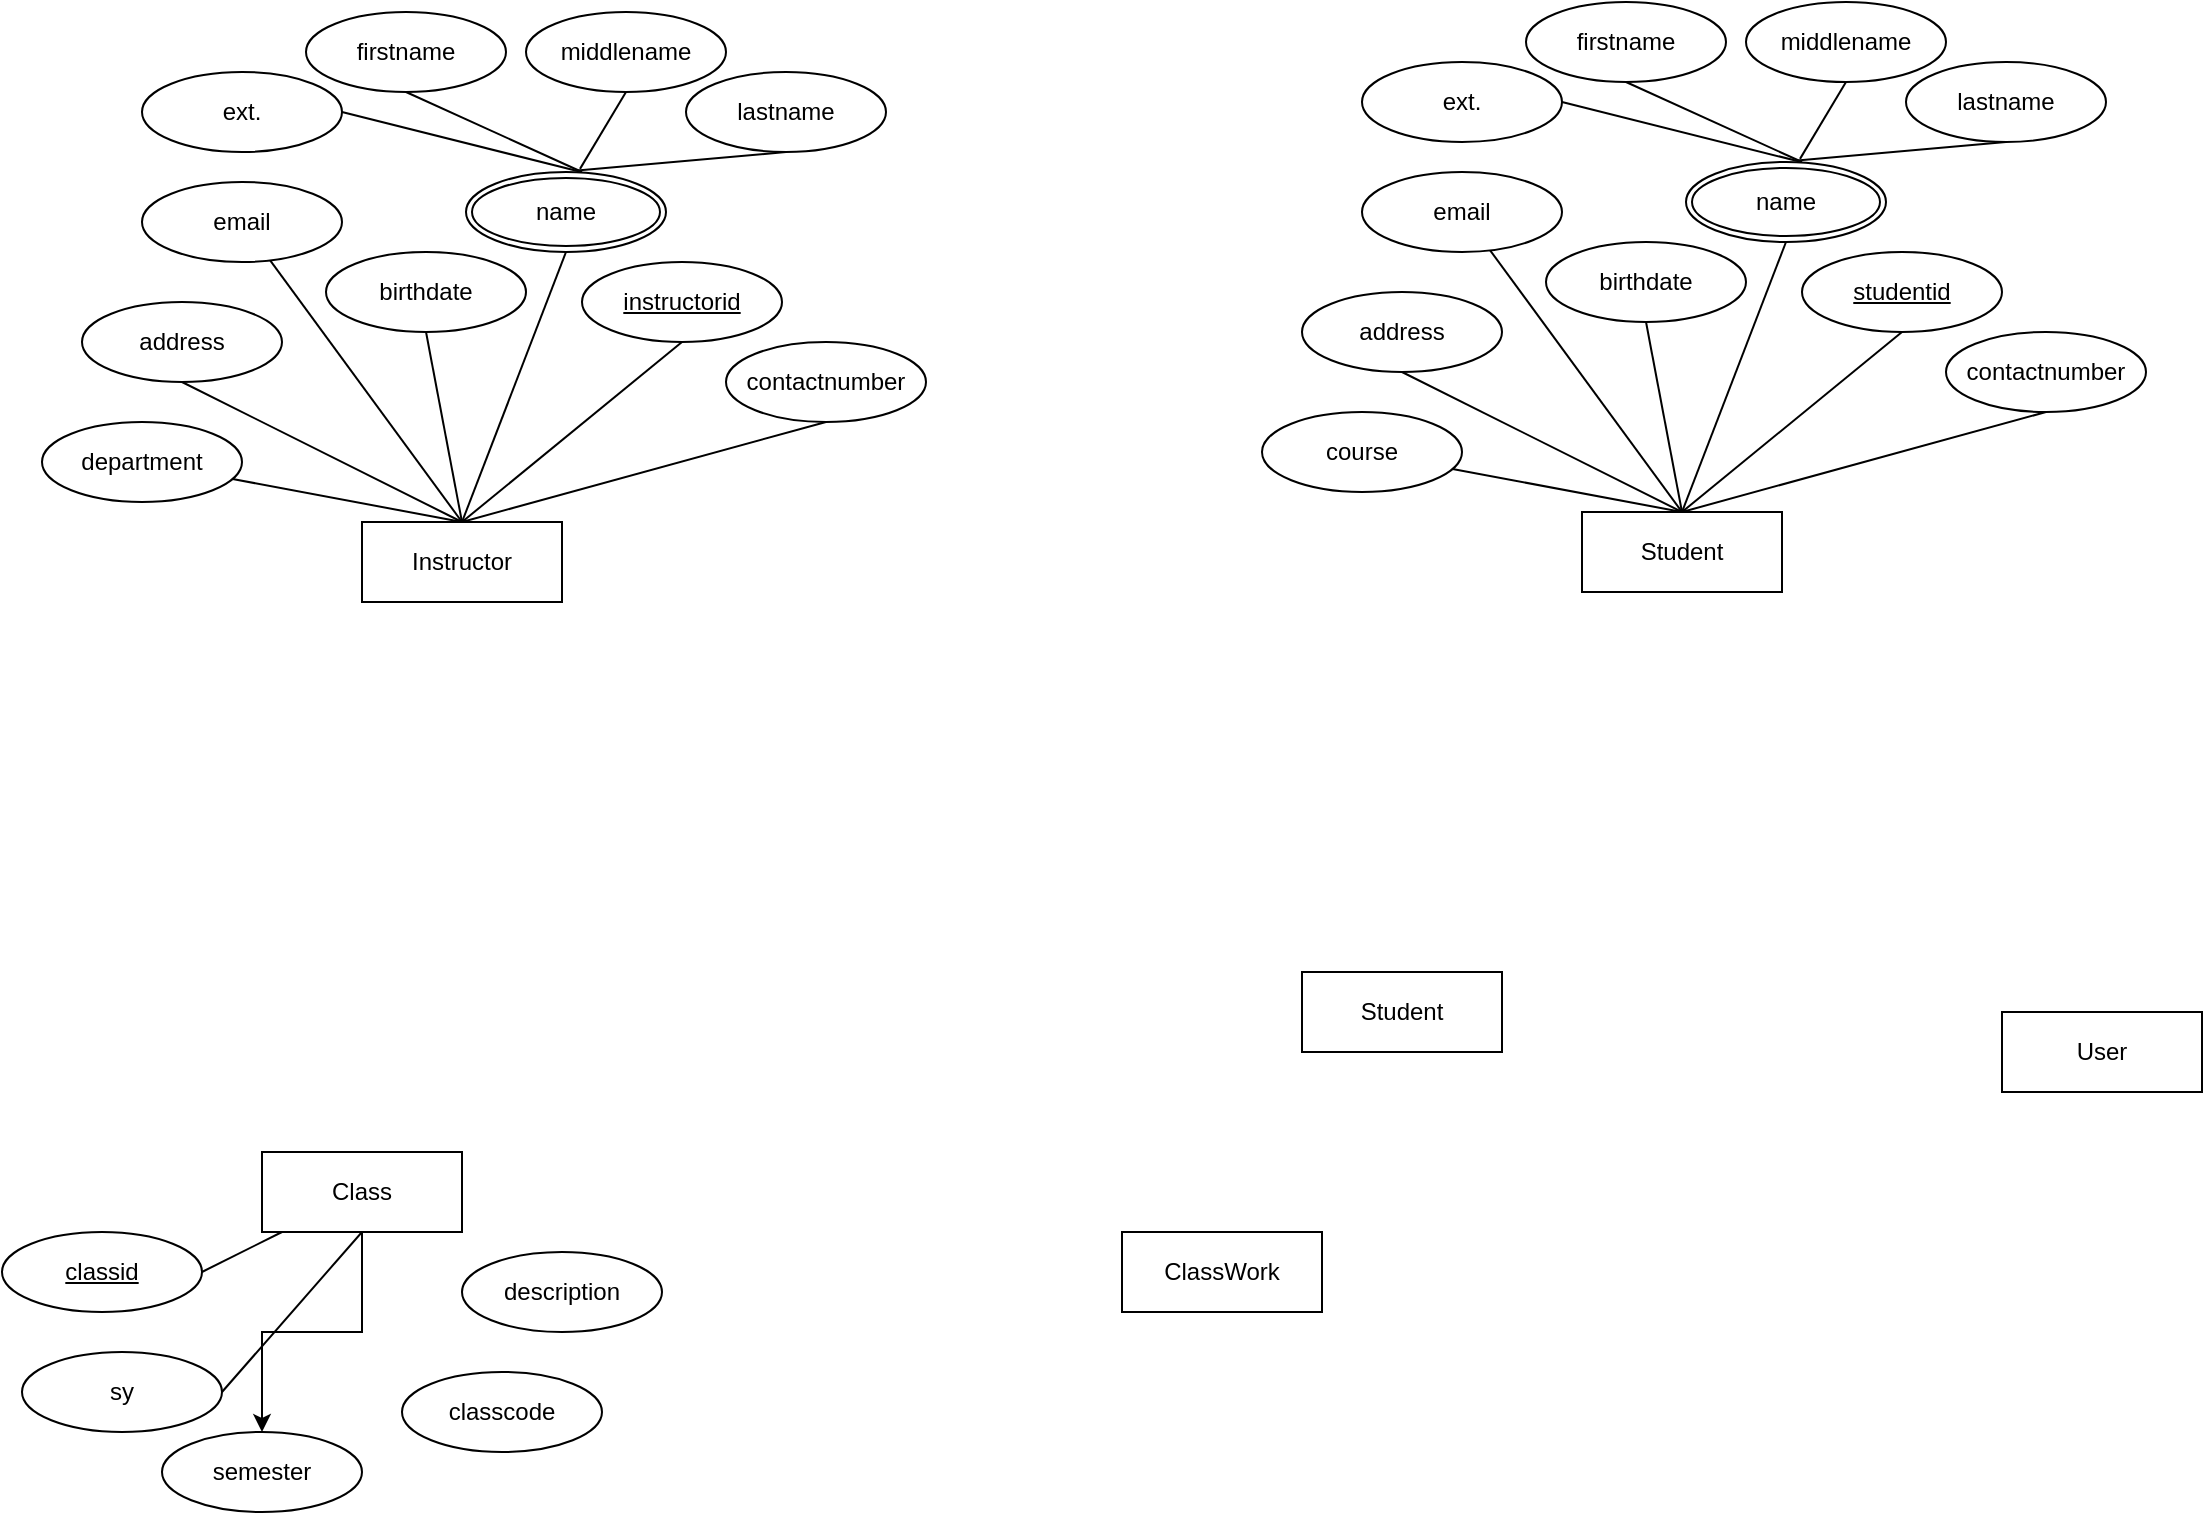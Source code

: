<mxfile version="21.5.0" type="github">
  <diagram name="Page-1" id="wEfG2d8G-uYvDhII6PVS">
    <mxGraphModel dx="3312" dy="2063" grid="1" gridSize="10" guides="1" tooltips="1" connect="1" arrows="1" fold="1" page="1" pageScale="1" pageWidth="850" pageHeight="1100" math="0" shadow="0">
      <root>
        <mxCell id="0" />
        <mxCell id="1" parent="0" />
        <mxCell id="VzqxZdW9rMvLeSnxfI6S-1" value="Student" style="whiteSpace=wrap;html=1;align=center;" vertex="1" parent="1">
          <mxGeometry x="620" y="250" width="100" height="40" as="geometry" />
        </mxCell>
        <mxCell id="VzqxZdW9rMvLeSnxfI6S-59" style="rounded=0;orthogonalLoop=1;jettySize=auto;html=1;entryX=1;entryY=0.5;entryDx=0;entryDy=0;endArrow=none;endFill=0;" edge="1" parent="1" source="VzqxZdW9rMvLeSnxfI6S-3" target="VzqxZdW9rMvLeSnxfI6S-56">
          <mxGeometry relative="1" as="geometry" />
        </mxCell>
        <mxCell id="VzqxZdW9rMvLeSnxfI6S-60" style="rounded=0;orthogonalLoop=1;jettySize=auto;html=1;exitX=0.5;exitY=1;exitDx=0;exitDy=0;entryX=1;entryY=0.5;entryDx=0;entryDy=0;endArrow=none;endFill=0;" edge="1" parent="1" source="VzqxZdW9rMvLeSnxfI6S-3" target="VzqxZdW9rMvLeSnxfI6S-54">
          <mxGeometry relative="1" as="geometry" />
        </mxCell>
        <mxCell id="VzqxZdW9rMvLeSnxfI6S-61" style="edgeStyle=orthogonalEdgeStyle;rounded=0;orthogonalLoop=1;jettySize=auto;html=1;exitX=0.5;exitY=1;exitDx=0;exitDy=0;" edge="1" parent="1" source="VzqxZdW9rMvLeSnxfI6S-3" target="VzqxZdW9rMvLeSnxfI6S-55">
          <mxGeometry relative="1" as="geometry" />
        </mxCell>
        <mxCell id="VzqxZdW9rMvLeSnxfI6S-3" value="Class" style="whiteSpace=wrap;html=1;align=center;" vertex="1" parent="1">
          <mxGeometry x="-40" y="570" width="100" height="40" as="geometry" />
        </mxCell>
        <mxCell id="VzqxZdW9rMvLeSnxfI6S-5" value="User" style="whiteSpace=wrap;html=1;align=center;" vertex="1" parent="1">
          <mxGeometry x="830" y="500" width="100" height="40" as="geometry" />
        </mxCell>
        <mxCell id="VzqxZdW9rMvLeSnxfI6S-6" value="Student" style="whiteSpace=wrap;html=1;align=center;" vertex="1" parent="1">
          <mxGeometry x="480" y="480" width="100" height="40" as="geometry" />
        </mxCell>
        <mxCell id="VzqxZdW9rMvLeSnxfI6S-7" value="ClassWork" style="whiteSpace=wrap;html=1;align=center;" vertex="1" parent="1">
          <mxGeometry x="390" y="610" width="100" height="40" as="geometry" />
        </mxCell>
        <mxCell id="VzqxZdW9rMvLeSnxfI6S-12" style="rounded=0;orthogonalLoop=1;jettySize=auto;html=1;exitX=0.5;exitY=1;exitDx=0;exitDy=0;endArrow=none;endFill=0;entryX=0.58;entryY=0;entryDx=0;entryDy=0;entryPerimeter=0;" edge="1" parent="1" source="VzqxZdW9rMvLeSnxfI6S-8" target="VzqxZdW9rMvLeSnxfI6S-9">
          <mxGeometry relative="1" as="geometry" />
        </mxCell>
        <mxCell id="VzqxZdW9rMvLeSnxfI6S-8" value="firstname" style="ellipse;whiteSpace=wrap;html=1;align=center;" vertex="1" parent="1">
          <mxGeometry x="592" y="-5" width="100" height="40" as="geometry" />
        </mxCell>
        <mxCell id="VzqxZdW9rMvLeSnxfI6S-15" style="rounded=0;orthogonalLoop=1;jettySize=auto;html=1;exitX=0.5;exitY=1;exitDx=0;exitDy=0;entryX=0.5;entryY=0;entryDx=0;entryDy=0;endArrow=none;endFill=0;" edge="1" parent="1" source="VzqxZdW9rMvLeSnxfI6S-9" target="VzqxZdW9rMvLeSnxfI6S-1">
          <mxGeometry relative="1" as="geometry" />
        </mxCell>
        <mxCell id="VzqxZdW9rMvLeSnxfI6S-17" style="rounded=0;orthogonalLoop=1;jettySize=auto;html=1;exitX=0.567;exitY=-0.006;exitDx=0;exitDy=0;entryX=1;entryY=0.5;entryDx=0;entryDy=0;endArrow=none;endFill=0;exitPerimeter=0;" edge="1" parent="1" source="VzqxZdW9rMvLeSnxfI6S-9" target="VzqxZdW9rMvLeSnxfI6S-16">
          <mxGeometry relative="1" as="geometry" />
        </mxCell>
        <mxCell id="VzqxZdW9rMvLeSnxfI6S-9" value="name" style="ellipse;shape=doubleEllipse;margin=3;whiteSpace=wrap;html=1;align=center;" vertex="1" parent="1">
          <mxGeometry x="672" y="75" width="100" height="40" as="geometry" />
        </mxCell>
        <mxCell id="VzqxZdW9rMvLeSnxfI6S-13" style="rounded=0;orthogonalLoop=1;jettySize=auto;html=1;exitX=0.5;exitY=1;exitDx=0;exitDy=0;entryX=0.57;entryY=-0.039;entryDx=0;entryDy=0;entryPerimeter=0;endArrow=none;endFill=0;" edge="1" parent="1" source="VzqxZdW9rMvLeSnxfI6S-10" target="VzqxZdW9rMvLeSnxfI6S-9">
          <mxGeometry relative="1" as="geometry" />
        </mxCell>
        <mxCell id="VzqxZdW9rMvLeSnxfI6S-10" value="middlename" style="ellipse;whiteSpace=wrap;html=1;align=center;" vertex="1" parent="1">
          <mxGeometry x="702" y="-5" width="100" height="40" as="geometry" />
        </mxCell>
        <mxCell id="VzqxZdW9rMvLeSnxfI6S-14" style="rounded=0;orthogonalLoop=1;jettySize=auto;html=1;exitX=0.5;exitY=1;exitDx=0;exitDy=0;entryX=0.556;entryY=-0.018;entryDx=0;entryDy=0;endArrow=none;endFill=0;entryPerimeter=0;" edge="1" parent="1" source="VzqxZdW9rMvLeSnxfI6S-11" target="VzqxZdW9rMvLeSnxfI6S-9">
          <mxGeometry relative="1" as="geometry" />
        </mxCell>
        <mxCell id="VzqxZdW9rMvLeSnxfI6S-11" value="lastname" style="ellipse;whiteSpace=wrap;html=1;align=center;" vertex="1" parent="1">
          <mxGeometry x="782" y="25" width="100" height="40" as="geometry" />
        </mxCell>
        <mxCell id="VzqxZdW9rMvLeSnxfI6S-16" value="ext." style="ellipse;whiteSpace=wrap;html=1;align=center;" vertex="1" parent="1">
          <mxGeometry x="510" y="25" width="100" height="40" as="geometry" />
        </mxCell>
        <mxCell id="VzqxZdW9rMvLeSnxfI6S-25" style="rounded=0;orthogonalLoop=1;jettySize=auto;html=1;exitX=0.5;exitY=1;exitDx=0;exitDy=0;entryX=0.5;entryY=0;entryDx=0;entryDy=0;endArrow=none;endFill=0;" edge="1" parent="1" source="VzqxZdW9rMvLeSnxfI6S-18" target="VzqxZdW9rMvLeSnxfI6S-1">
          <mxGeometry relative="1" as="geometry" />
        </mxCell>
        <mxCell id="VzqxZdW9rMvLeSnxfI6S-18" value="birthdate" style="ellipse;whiteSpace=wrap;html=1;align=center;" vertex="1" parent="1">
          <mxGeometry x="602" y="115" width="100" height="40" as="geometry" />
        </mxCell>
        <mxCell id="VzqxZdW9rMvLeSnxfI6S-26" style="rounded=0;orthogonalLoop=1;jettySize=auto;html=1;exitX=0.5;exitY=1;exitDx=0;exitDy=0;entryX=0.5;entryY=0;entryDx=0;entryDy=0;endArrow=none;endFill=0;" edge="1" parent="1" source="VzqxZdW9rMvLeSnxfI6S-19" target="VzqxZdW9rMvLeSnxfI6S-1">
          <mxGeometry relative="1" as="geometry" />
        </mxCell>
        <mxCell id="VzqxZdW9rMvLeSnxfI6S-19" value="address" style="ellipse;whiteSpace=wrap;html=1;align=center;" vertex="1" parent="1">
          <mxGeometry x="480" y="140" width="100" height="40" as="geometry" />
        </mxCell>
        <mxCell id="VzqxZdW9rMvLeSnxfI6S-27" style="rounded=0;orthogonalLoop=1;jettySize=auto;html=1;exitX=0.5;exitY=1;exitDx=0;exitDy=0;entryX=0.5;entryY=0;entryDx=0;entryDy=0;endArrow=none;endFill=0;" edge="1" parent="1" source="VzqxZdW9rMvLeSnxfI6S-20" target="VzqxZdW9rMvLeSnxfI6S-1">
          <mxGeometry relative="1" as="geometry" />
        </mxCell>
        <mxCell id="VzqxZdW9rMvLeSnxfI6S-20" value="&lt;u&gt;studentid&lt;/u&gt;" style="ellipse;whiteSpace=wrap;html=1;align=center;" vertex="1" parent="1">
          <mxGeometry x="730" y="120" width="100" height="40" as="geometry" />
        </mxCell>
        <mxCell id="VzqxZdW9rMvLeSnxfI6S-21" value="contactnumber" style="ellipse;whiteSpace=wrap;html=1;align=center;" vertex="1" parent="1">
          <mxGeometry x="802" y="160" width="100" height="40" as="geometry" />
        </mxCell>
        <mxCell id="VzqxZdW9rMvLeSnxfI6S-28" style="rounded=0;orthogonalLoop=1;jettySize=auto;html=1;endArrow=none;endFill=0;entryX=0.5;entryY=0;entryDx=0;entryDy=0;" edge="1" parent="1" source="VzqxZdW9rMvLeSnxfI6S-22" target="VzqxZdW9rMvLeSnxfI6S-1">
          <mxGeometry relative="1" as="geometry">
            <mxPoint x="670" y="230" as="targetPoint" />
          </mxGeometry>
        </mxCell>
        <mxCell id="VzqxZdW9rMvLeSnxfI6S-22" value="email" style="ellipse;whiteSpace=wrap;html=1;align=center;" vertex="1" parent="1">
          <mxGeometry x="510" y="80" width="100" height="40" as="geometry" />
        </mxCell>
        <mxCell id="VzqxZdW9rMvLeSnxfI6S-29" style="rounded=0;orthogonalLoop=1;jettySize=auto;html=1;entryX=0.5;entryY=0;entryDx=0;entryDy=0;endArrow=none;endFill=0;" edge="1" parent="1" source="VzqxZdW9rMvLeSnxfI6S-23" target="VzqxZdW9rMvLeSnxfI6S-1">
          <mxGeometry relative="1" as="geometry" />
        </mxCell>
        <mxCell id="VzqxZdW9rMvLeSnxfI6S-23" value="course" style="ellipse;whiteSpace=wrap;html=1;align=center;" vertex="1" parent="1">
          <mxGeometry x="460" y="200" width="100" height="40" as="geometry" />
        </mxCell>
        <mxCell id="VzqxZdW9rMvLeSnxfI6S-24" style="rounded=0;orthogonalLoop=1;jettySize=auto;html=1;exitX=0.5;exitY=1;exitDx=0;exitDy=0;endArrow=none;endFill=0;" edge="1" parent="1" source="VzqxZdW9rMvLeSnxfI6S-21">
          <mxGeometry relative="1" as="geometry">
            <mxPoint x="670" y="250" as="targetPoint" />
          </mxGeometry>
        </mxCell>
        <mxCell id="VzqxZdW9rMvLeSnxfI6S-53" value="" style="group" vertex="1" connectable="0" parent="1">
          <mxGeometry x="-150" width="442" height="295" as="geometry" />
        </mxCell>
        <mxCell id="VzqxZdW9rMvLeSnxfI6S-30" value="Instructor" style="whiteSpace=wrap;html=1;align=center;" vertex="1" parent="VzqxZdW9rMvLeSnxfI6S-53">
          <mxGeometry x="160" y="255" width="100" height="40" as="geometry" />
        </mxCell>
        <mxCell id="VzqxZdW9rMvLeSnxfI6S-32" value="firstname" style="ellipse;whiteSpace=wrap;html=1;align=center;" vertex="1" parent="VzqxZdW9rMvLeSnxfI6S-53">
          <mxGeometry x="132" width="100" height="40" as="geometry" />
        </mxCell>
        <mxCell id="VzqxZdW9rMvLeSnxfI6S-33" style="rounded=0;orthogonalLoop=1;jettySize=auto;html=1;exitX=0.5;exitY=1;exitDx=0;exitDy=0;entryX=0.5;entryY=0;entryDx=0;entryDy=0;endArrow=none;endFill=0;" edge="1" source="VzqxZdW9rMvLeSnxfI6S-35" target="VzqxZdW9rMvLeSnxfI6S-30" parent="VzqxZdW9rMvLeSnxfI6S-53">
          <mxGeometry relative="1" as="geometry" />
        </mxCell>
        <mxCell id="VzqxZdW9rMvLeSnxfI6S-35" value="name" style="ellipse;shape=doubleEllipse;margin=3;whiteSpace=wrap;html=1;align=center;" vertex="1" parent="VzqxZdW9rMvLeSnxfI6S-53">
          <mxGeometry x="212" y="80" width="100" height="40" as="geometry" />
        </mxCell>
        <mxCell id="VzqxZdW9rMvLeSnxfI6S-31" style="rounded=0;orthogonalLoop=1;jettySize=auto;html=1;exitX=0.5;exitY=1;exitDx=0;exitDy=0;endArrow=none;endFill=0;entryX=0.58;entryY=0;entryDx=0;entryDy=0;entryPerimeter=0;" edge="1" source="VzqxZdW9rMvLeSnxfI6S-32" target="VzqxZdW9rMvLeSnxfI6S-35" parent="VzqxZdW9rMvLeSnxfI6S-53">
          <mxGeometry relative="1" as="geometry" />
        </mxCell>
        <mxCell id="VzqxZdW9rMvLeSnxfI6S-36" style="rounded=0;orthogonalLoop=1;jettySize=auto;html=1;exitX=0.5;exitY=1;exitDx=0;exitDy=0;entryX=0.57;entryY=-0.039;entryDx=0;entryDy=0;entryPerimeter=0;endArrow=none;endFill=0;" edge="1" source="VzqxZdW9rMvLeSnxfI6S-37" target="VzqxZdW9rMvLeSnxfI6S-35" parent="VzqxZdW9rMvLeSnxfI6S-53">
          <mxGeometry relative="1" as="geometry" />
        </mxCell>
        <mxCell id="VzqxZdW9rMvLeSnxfI6S-37" value="middlename" style="ellipse;whiteSpace=wrap;html=1;align=center;" vertex="1" parent="VzqxZdW9rMvLeSnxfI6S-53">
          <mxGeometry x="242" width="100" height="40" as="geometry" />
        </mxCell>
        <mxCell id="VzqxZdW9rMvLeSnxfI6S-38" style="rounded=0;orthogonalLoop=1;jettySize=auto;html=1;exitX=0.5;exitY=1;exitDx=0;exitDy=0;entryX=0.556;entryY=-0.018;entryDx=0;entryDy=0;endArrow=none;endFill=0;entryPerimeter=0;" edge="1" source="VzqxZdW9rMvLeSnxfI6S-39" target="VzqxZdW9rMvLeSnxfI6S-35" parent="VzqxZdW9rMvLeSnxfI6S-53">
          <mxGeometry relative="1" as="geometry" />
        </mxCell>
        <mxCell id="VzqxZdW9rMvLeSnxfI6S-39" value="lastname" style="ellipse;whiteSpace=wrap;html=1;align=center;" vertex="1" parent="VzqxZdW9rMvLeSnxfI6S-53">
          <mxGeometry x="322" y="30" width="100" height="40" as="geometry" />
        </mxCell>
        <mxCell id="VzqxZdW9rMvLeSnxfI6S-40" value="ext." style="ellipse;whiteSpace=wrap;html=1;align=center;" vertex="1" parent="VzqxZdW9rMvLeSnxfI6S-53">
          <mxGeometry x="50" y="30" width="100" height="40" as="geometry" />
        </mxCell>
        <mxCell id="VzqxZdW9rMvLeSnxfI6S-34" style="rounded=0;orthogonalLoop=1;jettySize=auto;html=1;exitX=0.567;exitY=-0.006;exitDx=0;exitDy=0;entryX=1;entryY=0.5;entryDx=0;entryDy=0;endArrow=none;endFill=0;exitPerimeter=0;" edge="1" source="VzqxZdW9rMvLeSnxfI6S-35" target="VzqxZdW9rMvLeSnxfI6S-40" parent="VzqxZdW9rMvLeSnxfI6S-53">
          <mxGeometry relative="1" as="geometry" />
        </mxCell>
        <mxCell id="VzqxZdW9rMvLeSnxfI6S-41" style="rounded=0;orthogonalLoop=1;jettySize=auto;html=1;exitX=0.5;exitY=1;exitDx=0;exitDy=0;entryX=0.5;entryY=0;entryDx=0;entryDy=0;endArrow=none;endFill=0;" edge="1" source="VzqxZdW9rMvLeSnxfI6S-42" target="VzqxZdW9rMvLeSnxfI6S-30" parent="VzqxZdW9rMvLeSnxfI6S-53">
          <mxGeometry relative="1" as="geometry" />
        </mxCell>
        <mxCell id="VzqxZdW9rMvLeSnxfI6S-42" value="birthdate" style="ellipse;whiteSpace=wrap;html=1;align=center;" vertex="1" parent="VzqxZdW9rMvLeSnxfI6S-53">
          <mxGeometry x="142" y="120" width="100" height="40" as="geometry" />
        </mxCell>
        <mxCell id="VzqxZdW9rMvLeSnxfI6S-43" style="rounded=0;orthogonalLoop=1;jettySize=auto;html=1;exitX=0.5;exitY=1;exitDx=0;exitDy=0;entryX=0.5;entryY=0;entryDx=0;entryDy=0;endArrow=none;endFill=0;" edge="1" source="VzqxZdW9rMvLeSnxfI6S-44" target="VzqxZdW9rMvLeSnxfI6S-30" parent="VzqxZdW9rMvLeSnxfI6S-53">
          <mxGeometry relative="1" as="geometry" />
        </mxCell>
        <mxCell id="VzqxZdW9rMvLeSnxfI6S-44" value="address" style="ellipse;whiteSpace=wrap;html=1;align=center;" vertex="1" parent="VzqxZdW9rMvLeSnxfI6S-53">
          <mxGeometry x="20" y="145" width="100" height="40" as="geometry" />
        </mxCell>
        <mxCell id="VzqxZdW9rMvLeSnxfI6S-45" style="rounded=0;orthogonalLoop=1;jettySize=auto;html=1;exitX=0.5;exitY=1;exitDx=0;exitDy=0;entryX=0.5;entryY=0;entryDx=0;entryDy=0;endArrow=none;endFill=0;" edge="1" source="VzqxZdW9rMvLeSnxfI6S-46" target="VzqxZdW9rMvLeSnxfI6S-30" parent="VzqxZdW9rMvLeSnxfI6S-53">
          <mxGeometry relative="1" as="geometry" />
        </mxCell>
        <mxCell id="VzqxZdW9rMvLeSnxfI6S-46" value="&lt;u&gt;instructorid&lt;/u&gt;" style="ellipse;whiteSpace=wrap;html=1;align=center;" vertex="1" parent="VzqxZdW9rMvLeSnxfI6S-53">
          <mxGeometry x="270" y="125" width="100" height="40" as="geometry" />
        </mxCell>
        <mxCell id="VzqxZdW9rMvLeSnxfI6S-47" value="contactnumber" style="ellipse;whiteSpace=wrap;html=1;align=center;" vertex="1" parent="VzqxZdW9rMvLeSnxfI6S-53">
          <mxGeometry x="342" y="165" width="100" height="40" as="geometry" />
        </mxCell>
        <mxCell id="VzqxZdW9rMvLeSnxfI6S-48" style="rounded=0;orthogonalLoop=1;jettySize=auto;html=1;endArrow=none;endFill=0;entryX=0.5;entryY=0;entryDx=0;entryDy=0;" edge="1" source="VzqxZdW9rMvLeSnxfI6S-49" target="VzqxZdW9rMvLeSnxfI6S-30" parent="VzqxZdW9rMvLeSnxfI6S-53">
          <mxGeometry relative="1" as="geometry">
            <mxPoint x="210" y="235" as="targetPoint" />
          </mxGeometry>
        </mxCell>
        <mxCell id="VzqxZdW9rMvLeSnxfI6S-49" value="email" style="ellipse;whiteSpace=wrap;html=1;align=center;" vertex="1" parent="VzqxZdW9rMvLeSnxfI6S-53">
          <mxGeometry x="50" y="85" width="100" height="40" as="geometry" />
        </mxCell>
        <mxCell id="VzqxZdW9rMvLeSnxfI6S-50" style="rounded=0;orthogonalLoop=1;jettySize=auto;html=1;entryX=0.5;entryY=0;entryDx=0;entryDy=0;endArrow=none;endFill=0;" edge="1" source="VzqxZdW9rMvLeSnxfI6S-51" target="VzqxZdW9rMvLeSnxfI6S-30" parent="VzqxZdW9rMvLeSnxfI6S-53">
          <mxGeometry relative="1" as="geometry" />
        </mxCell>
        <mxCell id="VzqxZdW9rMvLeSnxfI6S-51" value="department" style="ellipse;whiteSpace=wrap;html=1;align=center;" vertex="1" parent="VzqxZdW9rMvLeSnxfI6S-53">
          <mxGeometry y="205" width="100" height="40" as="geometry" />
        </mxCell>
        <mxCell id="VzqxZdW9rMvLeSnxfI6S-52" style="rounded=0;orthogonalLoop=1;jettySize=auto;html=1;exitX=0.5;exitY=1;exitDx=0;exitDy=0;endArrow=none;endFill=0;" edge="1" source="VzqxZdW9rMvLeSnxfI6S-47" parent="VzqxZdW9rMvLeSnxfI6S-53">
          <mxGeometry relative="1" as="geometry">
            <mxPoint x="210" y="255" as="targetPoint" />
          </mxGeometry>
        </mxCell>
        <mxCell id="VzqxZdW9rMvLeSnxfI6S-54" value="sy" style="ellipse;whiteSpace=wrap;html=1;align=center;" vertex="1" parent="1">
          <mxGeometry x="-160" y="670" width="100" height="40" as="geometry" />
        </mxCell>
        <mxCell id="VzqxZdW9rMvLeSnxfI6S-55" value="semester" style="ellipse;whiteSpace=wrap;html=1;align=center;" vertex="1" parent="1">
          <mxGeometry x="-90" y="710" width="100" height="40" as="geometry" />
        </mxCell>
        <mxCell id="VzqxZdW9rMvLeSnxfI6S-56" value="&lt;u&gt;classid&lt;/u&gt;" style="ellipse;whiteSpace=wrap;html=1;align=center;" vertex="1" parent="1">
          <mxGeometry x="-170" y="610" width="100" height="40" as="geometry" />
        </mxCell>
        <mxCell id="VzqxZdW9rMvLeSnxfI6S-57" value="classcode" style="ellipse;whiteSpace=wrap;html=1;align=center;" vertex="1" parent="1">
          <mxGeometry x="30" y="680" width="100" height="40" as="geometry" />
        </mxCell>
        <mxCell id="VzqxZdW9rMvLeSnxfI6S-58" value="description" style="ellipse;whiteSpace=wrap;html=1;align=center;" vertex="1" parent="1">
          <mxGeometry x="60" y="620" width="100" height="40" as="geometry" />
        </mxCell>
      </root>
    </mxGraphModel>
  </diagram>
</mxfile>
